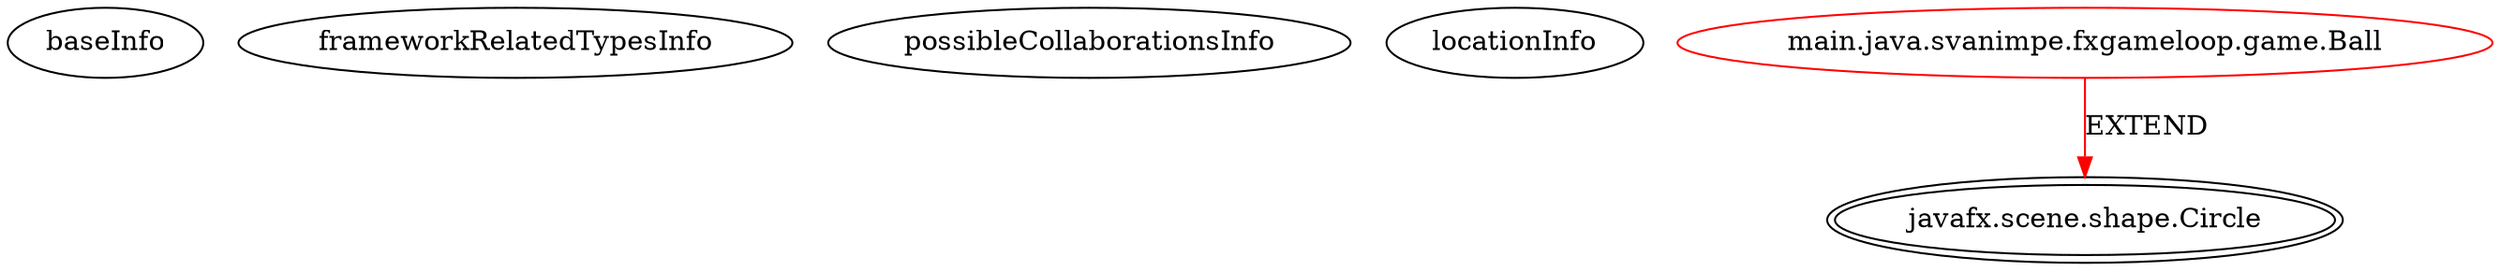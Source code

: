 digraph {
baseInfo[graphId=4400,category="extension_graph",isAnonymous=false,possibleRelation=false]
frameworkRelatedTypesInfo[0="javafx.scene.shape.Circle"]
possibleCollaborationsInfo[]
locationInfo[projectName="svanimpe-fx-game-loops",filePath="/svanimpe-fx-game-loops/fx-game-loops-master/src/main/java/svanimpe/fxgameloop/game/Ball.java",contextSignature="Ball",graphId="4400"]
0[label="main.java.svanimpe.fxgameloop.game.Ball",vertexType="ROOT_CLIENT_CLASS_DECLARATION",isFrameworkType=false,color=red]
1[label="javafx.scene.shape.Circle",vertexType="FRAMEWORK_CLASS_TYPE",isFrameworkType=true,peripheries=2]
0->1[label="EXTEND",color=red]
}

